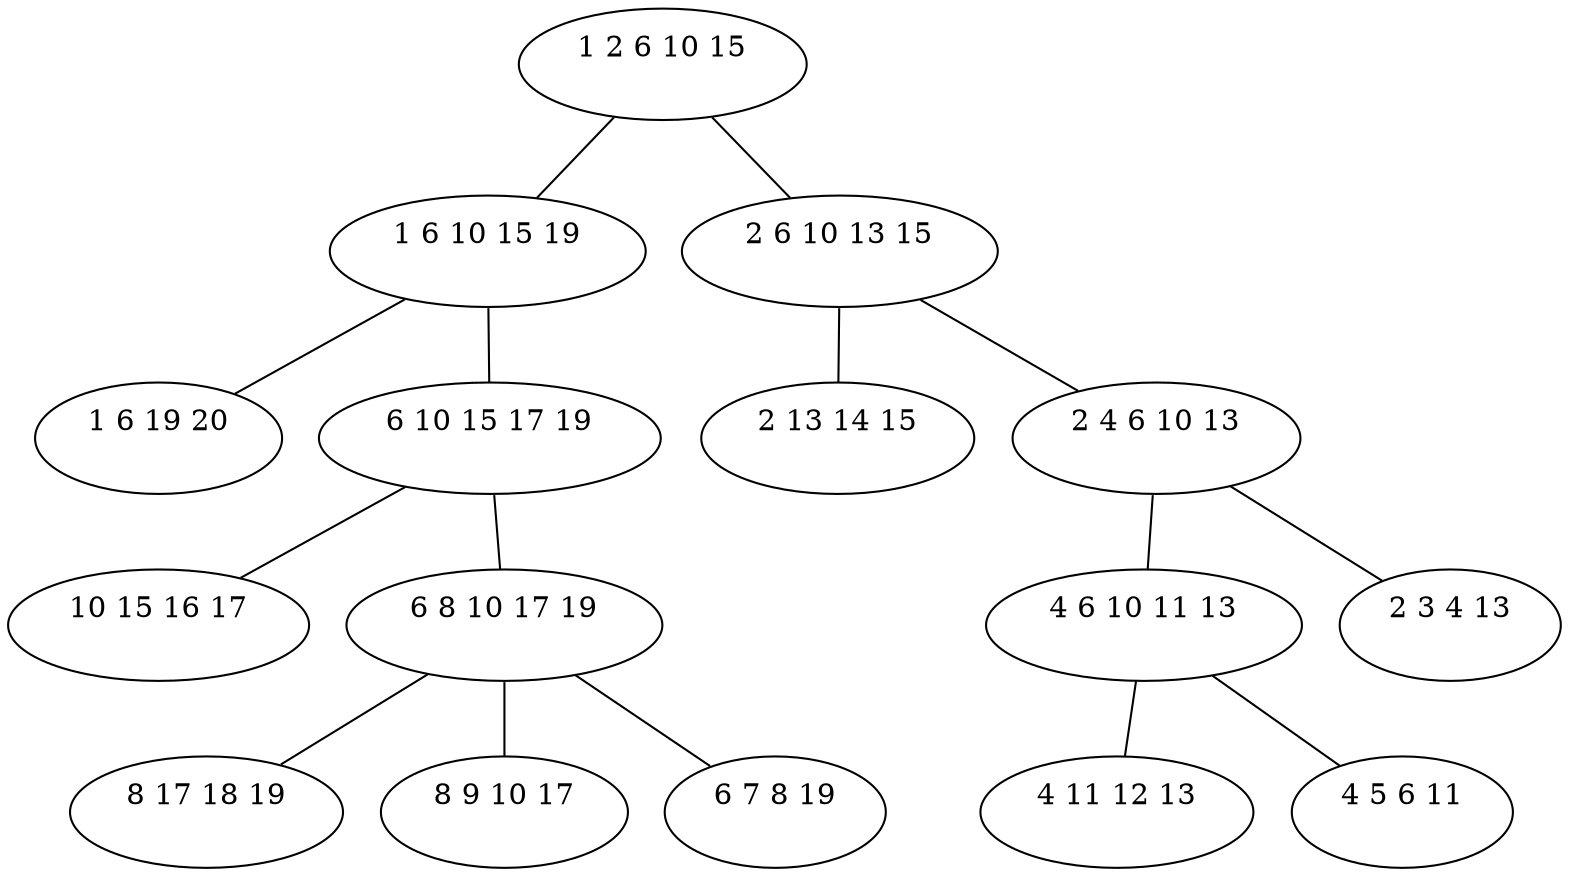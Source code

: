 graph G {

	bag0 [label="1 2 6 10 15
 "]
	bag1 [label="1 6 10 15 19
 "]
	bag2 [label="1 6 19 20
 "]
	bag3 [label="6 10 15 17 19
 "]
	bag4 [label="10 15 16 17
 "]
	bag5 [label="6 8 10 17 19
 "]
	bag6 [label="8 17 18 19
 "]
	bag7 [label="8 9 10 17
 "]
	bag8 [label="6 7 8 19
 "]
	bag9 [label="2 6 10 13 15
 "]
	bag10 [label="2 13 14 15
 "]
	bag11 [label="2 4 6 10 13
 "]
	bag12 [label="4 6 10 11 13
 "]
	bag13 [label="4 11 12 13
 "]
	bag14 [label="4 5 6 11
 "]
	bag15 [label="2 3 4 13
 "]

	bag0 -- bag1
	bag0 -- bag9
	bag1 -- bag2
	bag1 -- bag3
	bag3 -- bag4
	bag3 -- bag5
	bag5 -- bag6
	bag5 -- bag7
	bag5 -- bag8
	bag9 -- bag10
	bag9 -- bag11
	bag11 -- bag12
	bag11 -- bag15
	bag12 -- bag13
	bag12 -- bag14

}
